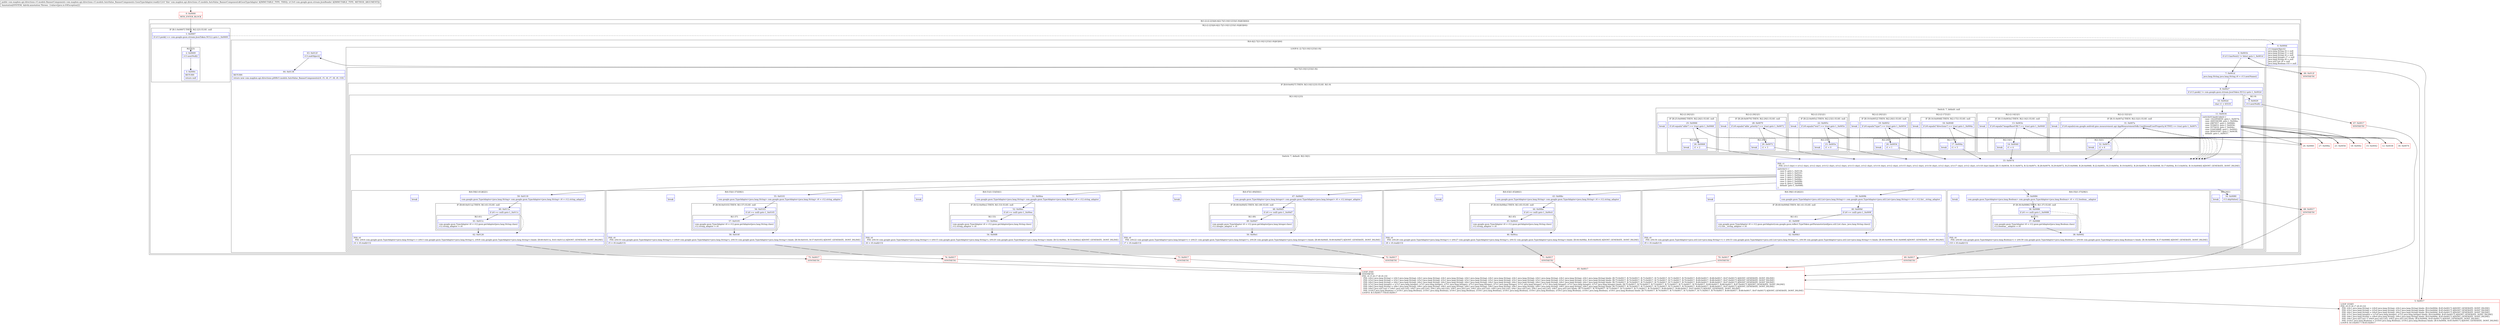 digraph "CFG forcom.mapbox.api.directions.v5.models.AutoValue_BannerComponents.GsonTypeAdapter.read(Lcom\/google\/gson\/stream\/JsonReader;)Lcom\/mapbox\/api\/directions\/v5\/models\/BannerComponents;" {
subgraph cluster_Region_2024819186 {
label = "R(1:(2:(2:2|3)|(4:4|(2:7|(3:10|11|33)(1:9))|63|64)))";
node [shape=record,color=blue];
subgraph cluster_Region_529039199 {
label = "R(2:(2:2|3)|(4:4|(2:7|(3:10|11|33)(1:9))|63|64))";
node [shape=record,color=blue];
subgraph cluster_IfRegion_1769656131 {
label = "IF [B:1:0x0007] THEN: R(2:2|3) ELSE: null";
node [shape=record,color=blue];
Node_1 [shape=record,label="{1\:\ 0x0007|if (r13.peek() == com.google.gson.stream.JsonToken.NULL) goto L_0x0009\l}"];
subgraph cluster_Region_983349786 {
label = "R(2:2|3)";
node [shape=record,color=blue];
Node_2 [shape=record,label="{2\:\ 0x0009|r13.nextNull()\l}"];
Node_3 [shape=record,label="{3\:\ 0x000c|RETURN\l|return null\l}"];
}
}
subgraph cluster_Region_1712128138 {
label = "R(4:4|(2:7|(3:10|11|33)(1:9))|63|64)";
node [shape=record,color=blue];
Node_4 [shape=record,label="{4\:\ 0x000d|r13.beginObject()\ljava.lang.String r4 = null\ljava.lang.String r5 = null\ljava.lang.String r6 = null\ljava.lang.Integer r7 = null\ljava.lang.String r8 = null\ljava.util.List r9 = null\ljava.lang.Boolean r10 = null\l}"];
subgraph cluster_LoopRegion_1075420002 {
label = "LOOP:0: (2:7|(3:10|11|33)(1:9))";
node [shape=record,color=blue];
Node_6 [shape=record,label="{6\:\ 0x001b|if (r13.hasNext() != false) goto L_0x001d\l}"];
subgraph cluster_Region_513265368 {
label = "R(2:7|(3:10|11|33)(1:9))";
node [shape=record,color=blue];
Node_7 [shape=record,label="{7\:\ 0x001d|java.lang.String java.lang.String r0 = r13.nextName()\l}"];
subgraph cluster_IfRegion_481781433 {
label = "IF [B:8:0x0027] THEN: R(3:10|11|33) ELSE: R(1:9)";
node [shape=record,color=blue];
Node_8 [shape=record,label="{8\:\ 0x0027|if (r13.peek() != com.google.gson.stream.JsonToken.NULL) goto L_0x002d\l}"];
subgraph cluster_Region_1407450932 {
label = "R(3:10|11|33)";
node [shape=record,color=blue];
Node_10 [shape=record,label="{10\:\ 0x002d|char r1 = 65535\l}"];
subgraph cluster_SwitchRegion_567574829 {
label = "Switch: 7, default: null";
node [shape=record,color=blue];
Node_11 [shape=record,label="{11\:\ 0x0034|switch(r0.hashCode()) \{\l    case \-1422950650: goto L_0x0074;\l    case \-640336398: goto L_0x006a;\l    case 2987057: goto L_0x0060;\l    case 3556653: goto L_0x0056;\l    case 3575610: goto L_0x004c;\l    case 224454868: goto L_0x0042;\l    case 265635587: goto L_0x0038;\l    default: goto L_0x0037;\l\}\l}"];
subgraph cluster_Region_596157115 {
label = "R(2:(2:32|1)|1)";
node [shape=record,color=blue];
subgraph cluster_IfRegion_2007323625 {
label = "IF [B:31:0x007a] THEN: R(2:32|1) ELSE: null";
node [shape=record,color=blue];
Node_31 [shape=record,label="{31\:\ 0x007a|if (r0.equals(com.google.android.gms.measurement.api.AppMeasurementSdk.ConditionalUserProperty.ACTIVE) == true) goto L_0x007c\l}"];
subgraph cluster_Region_707430767 {
label = "R(2:32|1)";
node [shape=record,color=blue];
Node_32 [shape=record,label="{32\:\ 0x007c|r1 = 6\l}"];
Node_InsnContainer_2082181306 [shape=record,label="{|break\l}"];
}
}
Node_InsnContainer_1884673744 [shape=record,label="{|break\l}"];
}
subgraph cluster_Region_1475405005 {
label = "R(2:(2:29|1)|1)";
node [shape=record,color=blue];
subgraph cluster_IfRegion_435027229 {
label = "IF [B:28:0x0070] THEN: R(2:29|1) ELSE: null";
node [shape=record,color=blue];
Node_28 [shape=record,label="{28\:\ 0x0070|if (r0.equals(\"abbr_priority\") == true) goto L_0x0072\l}"];
subgraph cluster_Region_1033879291 {
label = "R(2:29|1)";
node [shape=record,color=blue];
Node_29 [shape=record,label="{29\:\ 0x0072|r1 = 3\l}"];
Node_InsnContainer_831199730 [shape=record,label="{|break\l}"];
}
}
Node_InsnContainer_297124153 [shape=record,label="{|break\l}"];
}
subgraph cluster_Region_1325950601 {
label = "R(2:(2:26|1)|1)";
node [shape=record,color=blue];
subgraph cluster_IfRegion_967578102 {
label = "IF [B:25:0x0066] THEN: R(2:26|1) ELSE: null";
node [shape=record,color=blue];
Node_25 [shape=record,label="{25\:\ 0x0066|if (r0.equals(\"abbr\") == true) goto L_0x0068\l}"];
subgraph cluster_Region_668511466 {
label = "R(2:26|1)";
node [shape=record,color=blue];
Node_26 [shape=record,label="{26\:\ 0x0068|r1 = 2\l}"];
Node_InsnContainer_529409321 [shape=record,label="{|break\l}"];
}
}
Node_InsnContainer_1990458275 [shape=record,label="{|break\l}"];
}
subgraph cluster_Region_1226854471 {
label = "R(2:(2:23|1)|1)";
node [shape=record,color=blue];
subgraph cluster_IfRegion_1022636551 {
label = "IF [B:22:0x005c] THEN: R(2:23|1) ELSE: null";
node [shape=record,color=blue];
Node_22 [shape=record,label="{22\:\ 0x005c|if (r0.equals(\"text\") == true) goto L_0x005e\l}"];
subgraph cluster_Region_1804533114 {
label = "R(2:23|1)";
node [shape=record,color=blue];
Node_23 [shape=record,label="{23\:\ 0x005e|r1 = 0\l}"];
Node_InsnContainer_1167088580 [shape=record,label="{|break\l}"];
}
}
Node_InsnContainer_735680818 [shape=record,label="{|break\l}"];
}
subgraph cluster_Region_1112412425 {
label = "R(2:(2:20|1)|1)";
node [shape=record,color=blue];
subgraph cluster_IfRegion_1637028971 {
label = "IF [B:19:0x0052] THEN: R(2:20|1) ELSE: null";
node [shape=record,color=blue];
Node_19 [shape=record,label="{19\:\ 0x0052|if (r0.equals(\"type\") == true) goto L_0x0054\l}"];
subgraph cluster_Region_353464469 {
label = "R(2:20|1)";
node [shape=record,color=blue];
Node_20 [shape=record,label="{20\:\ 0x0054|r1 = 1\l}"];
Node_InsnContainer_153604975 [shape=record,label="{|break\l}"];
}
}
Node_InsnContainer_1320089588 [shape=record,label="{|break\l}"];
}
subgraph cluster_Region_702146330 {
label = "R(2:(2:17|1)|1)";
node [shape=record,color=blue];
subgraph cluster_IfRegion_400558161 {
label = "IF [B:16:0x0048] THEN: R(2:17|1) ELSE: null";
node [shape=record,color=blue];
Node_16 [shape=record,label="{16\:\ 0x0048|if (r0.equals(\"directions\") == true) goto L_0x004a\l}"];
subgraph cluster_Region_1429830826 {
label = "R(2:17|1)";
node [shape=record,color=blue];
Node_17 [shape=record,label="{17\:\ 0x004a|r1 = 5\l}"];
Node_InsnContainer_455966065 [shape=record,label="{|break\l}"];
}
}
Node_InsnContainer_740714960 [shape=record,label="{|break\l}"];
}
subgraph cluster_Region_353254135 {
label = "R(2:(2:14|1)|1)";
node [shape=record,color=blue];
subgraph cluster_IfRegion_1310361850 {
label = "IF [B:13:0x003e] THEN: R(2:14|1) ELSE: null";
node [shape=record,color=blue];
Node_13 [shape=record,label="{13\:\ 0x003e|if (r0.equals(\"imageBaseURL\") == true) goto L_0x0040\l}"];
subgraph cluster_Region_937702683 {
label = "R(2:14|1)";
node [shape=record,color=blue];
Node_14 [shape=record,label="{14\:\ 0x0040|r1 = 4\l}"];
Node_InsnContainer_1930034811 [shape=record,label="{|break\l}"];
}
}
Node_InsnContainer_62899102 [shape=record,label="{|break\l}"];
}
}
subgraph cluster_SwitchRegion_723352496 {
label = "Switch: 7, default: R(2:34|1)";
node [shape=record,color=blue];
Node_33 [shape=record,label="{33\:\ 0x007d|PHI: r1 \l  PHI: (r1v3 char) = (r1v2 char), (r1v2 char), (r1v12 char), (r1v2 char), (r1v13 char), (r1v2 char), (r1v14 char), (r1v2 char), (r1v15 char), (r1v2 char), (r1v16 char), (r1v2 char), (r1v17 char), (r1v2 char), (r1v18 char) binds: [B:11:0x0034, B:31:0x007a, B:32:0x007c, B:28:0x0070, B:29:0x0072, B:25:0x0066, B:26:0x0068, B:22:0x005c, B:23:0x005e, B:19:0x0052, B:20:0x0054, B:16:0x0048, B:17:0x004a, B:13:0x003e, B:14:0x0040] A[DONT_GENERATE, DONT_INLINE]\l|switch(r1) \{\l    case 0: goto L_0x0118;\l    case 1: goto L_0x0101;\l    case 2: goto L_0x00ea;\l    case 3: goto L_0x00d3;\l    case 4: goto L_0x00bc;\l    case 5: goto L_0x009b;\l    case 6: goto L_0x0084;\l    default: goto L_0x0080;\l\}\l}"];
subgraph cluster_Region_63596408 {
label = "R(4:59|(1:61)|62|1)";
node [shape=record,color=blue];
Node_59 [shape=record,label="{59\:\ 0x0118|com.google.gson.TypeAdapter\<java.lang.String\> com.google.gson.TypeAdapter\<java.lang.String\> r0 = r12.string_adapter\l}"];
subgraph cluster_IfRegion_726980026 {
label = "IF [B:60:0x011a] THEN: R(1:61) ELSE: null";
node [shape=record,color=blue];
Node_60 [shape=record,label="{60\:\ 0x011a|if (r0 == null) goto L_0x011c\l}"];
subgraph cluster_Region_890643358 {
label = "R(1:61)";
node [shape=record,color=blue];
Node_61 [shape=record,label="{61\:\ 0x011c|com.google.gson.TypeAdapter r0 = r12.gson.getAdapter(java.lang.String.class)\lr12.string_adapter = r0\l}"];
}
}
Node_62 [shape=record,label="{62\:\ 0x0126|PHI: r0 \l  PHI: (r0v4 com.google.gson.TypeAdapter\<java.lang.String\>) = (r0v3 com.google.gson.TypeAdapter\<java.lang.String\>), (r0v8 com.google.gson.TypeAdapter\<java.lang.String\>) binds: [B:60:0x011a, B:61:0x011c] A[DONT_GENERATE, DONT_INLINE]\l|r4 = r0.read(r13)\l}"];
Node_InsnContainer_474497744 [shape=record,label="{|break\l}"];
}
subgraph cluster_Region_1436844231 {
label = "R(4:55|(1:57)|58|1)";
node [shape=record,color=blue];
Node_55 [shape=record,label="{55\:\ 0x0101|com.google.gson.TypeAdapter\<java.lang.String\> com.google.gson.TypeAdapter\<java.lang.String\> r0 = r12.string_adapter\l}"];
subgraph cluster_IfRegion_2106478028 {
label = "IF [B:56:0x0103] THEN: R(1:57) ELSE: null";
node [shape=record,color=blue];
Node_56 [shape=record,label="{56\:\ 0x0103|if (r0 == null) goto L_0x0105\l}"];
subgraph cluster_Region_1024352550 {
label = "R(1:57)";
node [shape=record,color=blue];
Node_57 [shape=record,label="{57\:\ 0x0105|com.google.gson.TypeAdapter r0 = r12.gson.getAdapter(java.lang.String.class)\lr12.string_adapter = r0\l}"];
}
}
Node_58 [shape=record,label="{58\:\ 0x010f|PHI: r0 \l  PHI: (r0v10 com.google.gson.TypeAdapter\<java.lang.String\>) = (r0v9 com.google.gson.TypeAdapter\<java.lang.String\>), (r0v14 com.google.gson.TypeAdapter\<java.lang.String\>) binds: [B:56:0x0103, B:57:0x0105] A[DONT_GENERATE, DONT_INLINE]\l|r5 = r0.read(r13)\l}"];
Node_InsnContainer_2020936236 [shape=record,label="{|break\l}"];
}
subgraph cluster_Region_85624530 {
label = "R(4:51|(1:53)|54|1)";
node [shape=record,color=blue];
Node_51 [shape=record,label="{51\:\ 0x00ea|com.google.gson.TypeAdapter\<java.lang.String\> com.google.gson.TypeAdapter\<java.lang.String\> r0 = r12.string_adapter\l}"];
subgraph cluster_IfRegion_1962178735 {
label = "IF [B:52:0x00ec] THEN: R(1:53) ELSE: null";
node [shape=record,color=blue];
Node_52 [shape=record,label="{52\:\ 0x00ec|if (r0 == null) goto L_0x00ee\l}"];
subgraph cluster_Region_2030078768 {
label = "R(1:53)";
node [shape=record,color=blue];
Node_53 [shape=record,label="{53\:\ 0x00ee|com.google.gson.TypeAdapter r0 = r12.gson.getAdapter(java.lang.String.class)\lr12.string_adapter = r0\l}"];
}
}
Node_54 [shape=record,label="{54\:\ 0x00f8|PHI: r0 \l  PHI: (r0v16 com.google.gson.TypeAdapter\<java.lang.String\>) = (r0v15 com.google.gson.TypeAdapter\<java.lang.String\>), (r0v20 com.google.gson.TypeAdapter\<java.lang.String\>) binds: [B:52:0x00ec, B:53:0x00ee] A[DONT_GENERATE, DONT_INLINE]\l|r6 = r0.read(r13)\l}"];
Node_InsnContainer_1152637311 [shape=record,label="{|break\l}"];
}
subgraph cluster_Region_186507179 {
label = "R(4:47|(1:49)|50|1)";
node [shape=record,color=blue];
Node_47 [shape=record,label="{47\:\ 0x00d3|com.google.gson.TypeAdapter\<java.lang.Integer\> com.google.gson.TypeAdapter\<java.lang.Integer\> r0 = r12.integer_adapter\l}"];
subgraph cluster_IfRegion_894630624 {
label = "IF [B:48:0x00d5] THEN: R(1:49) ELSE: null";
node [shape=record,color=blue];
Node_48 [shape=record,label="{48\:\ 0x00d5|if (r0 == null) goto L_0x00d7\l}"];
subgraph cluster_Region_977084486 {
label = "R(1:49)";
node [shape=record,color=blue];
Node_49 [shape=record,label="{49\:\ 0x00d7|com.google.gson.TypeAdapter r0 = r12.gson.getAdapter(java.lang.Integer.class)\lr12.integer_adapter = r0\l}"];
}
}
Node_50 [shape=record,label="{50\:\ 0x00e1|PHI: r0 \l  PHI: (r0v22 com.google.gson.TypeAdapter\<java.lang.Integer\>) = (r0v21 com.google.gson.TypeAdapter\<java.lang.Integer\>), (r0v26 com.google.gson.TypeAdapter\<java.lang.Integer\>) binds: [B:48:0x00d5, B:49:0x00d7] A[DONT_GENERATE, DONT_INLINE]\l|r7 = r0.read(r13)\l}"];
Node_InsnContainer_971850052 [shape=record,label="{|break\l}"];
}
subgraph cluster_Region_1530693655 {
label = "R(4:43|(1:45)|46|1)";
node [shape=record,color=blue];
Node_43 [shape=record,label="{43\:\ 0x00bc|com.google.gson.TypeAdapter\<java.lang.String\> com.google.gson.TypeAdapter\<java.lang.String\> r0 = r12.string_adapter\l}"];
subgraph cluster_IfRegion_529569488 {
label = "IF [B:44:0x00be] THEN: R(1:45) ELSE: null";
node [shape=record,color=blue];
Node_44 [shape=record,label="{44\:\ 0x00be|if (r0 == null) goto L_0x00c0\l}"];
subgraph cluster_Region_1215737457 {
label = "R(1:45)";
node [shape=record,color=blue];
Node_45 [shape=record,label="{45\:\ 0x00c0|com.google.gson.TypeAdapter r0 = r12.gson.getAdapter(java.lang.String.class)\lr12.string_adapter = r0\l}"];
}
}
Node_46 [shape=record,label="{46\:\ 0x00ca|PHI: r0 \l  PHI: (r0v28 com.google.gson.TypeAdapter\<java.lang.String\>) = (r0v27 com.google.gson.TypeAdapter\<java.lang.String\>), (r0v32 com.google.gson.TypeAdapter\<java.lang.String\>) binds: [B:44:0x00be, B:45:0x00c0] A[DONT_GENERATE, DONT_INLINE]\l|r8 = r0.read(r13)\l}"];
Node_InsnContainer_1735248491 [shape=record,label="{|break\l}"];
}
subgraph cluster_Region_711952655 {
label = "R(4:39|(1:41)|42|1)";
node [shape=record,color=blue];
Node_39 [shape=record,label="{39\:\ 0x009b|com.google.gson.TypeAdapter\<java.util.List\<java.lang.String\>\> com.google.gson.TypeAdapter\<java.util.List\<java.lang.String\>\> r0 = r12.list__string_adapter\l}"];
subgraph cluster_IfRegion_1859898609 {
label = "IF [B:40:0x009d] THEN: R(1:41) ELSE: null";
node [shape=record,color=blue];
Node_40 [shape=record,label="{40\:\ 0x009d|if (r0 == null) goto L_0x009f\l}"];
subgraph cluster_Region_1291627124 {
label = "R(1:41)";
node [shape=record,color=blue];
Node_41 [shape=record,label="{41\:\ 0x009f|com.google.gson.TypeAdapter r0 = r12.gson.getAdapter(com.google.gson.reflect.TypeToken.getParameterized(java.util.List.class, java.lang.String.class))\lr12.list__string_adapter = r0\l}"];
}
}
Node_42 [shape=record,label="{42\:\ 0x00b3|PHI: r0 \l  PHI: (r0v34 com.google.gson.TypeAdapter\<java.util.List\<java.lang.String\>\>) = (r0v33 com.google.gson.TypeAdapter\<java.util.List\<java.lang.String\>\>), (r0v38 com.google.gson.TypeAdapter\<java.util.List\<java.lang.String\>\>) binds: [B:40:0x009d, B:41:0x009f] A[DONT_GENERATE, DONT_INLINE]\l|r9 = r0.read(r13)\l}"];
Node_InsnContainer_932808896 [shape=record,label="{|break\l}"];
}
subgraph cluster_Region_2073212550 {
label = "R(4:35|(1:37)|38|1)";
node [shape=record,color=blue];
Node_35 [shape=record,label="{35\:\ 0x0084|com.google.gson.TypeAdapter\<java.lang.Boolean\> com.google.gson.TypeAdapter\<java.lang.Boolean\> r0 = r12.boolean__adapter\l}"];
subgraph cluster_IfRegion_136233183 {
label = "IF [B:36:0x0086] THEN: R(1:37) ELSE: null";
node [shape=record,color=blue];
Node_36 [shape=record,label="{36\:\ 0x0086|if (r0 == null) goto L_0x0088\l}"];
subgraph cluster_Region_321118845 {
label = "R(1:37)";
node [shape=record,color=blue];
Node_37 [shape=record,label="{37\:\ 0x0088|com.google.gson.TypeAdapter r0 = r12.gson.getAdapter(java.lang.Boolean.class)\lr12.boolean__adapter = r0\l}"];
}
}
Node_38 [shape=record,label="{38\:\ 0x0092|PHI: r0 \l  PHI: (r0v40 com.google.gson.TypeAdapter\<java.lang.Boolean\>) = (r0v39 com.google.gson.TypeAdapter\<java.lang.Boolean\>), (r0v44 com.google.gson.TypeAdapter\<java.lang.Boolean\>) binds: [B:36:0x0086, B:37:0x0088] A[DONT_GENERATE, DONT_INLINE]\l|r10 = r0.read(r13)\l}"];
Node_InsnContainer_1832634221 [shape=record,label="{|break\l}"];
}
subgraph cluster_Region_1041190127 {
label = "R(2:34|1)";
node [shape=record,color=blue];
Node_34 [shape=record,label="{34\:\ 0x0080|r13.skipValue()\l}"];
Node_InsnContainer_926480343 [shape=record,label="{|break\l}"];
}
}
}
subgraph cluster_Region_1285338744 {
label = "R(1:9)";
node [shape=record,color=blue];
Node_9 [shape=record,label="{9\:\ 0x0029|r13.nextNull()\l}"];
}
}
}
}
Node_63 [shape=record,label="{63\:\ 0x012f|r13.endObject()\l}"];
Node_64 [shape=record,label="{64\:\ 0x0138|RETURN\l|return new com.mapbox.api.directions.p008v5.models.AutoValue_BannerComponents(r4, r5, r6, r7, r8, r9, r10)\l}"];
}
}
}
Node_0 [shape=record,color=red,label="{0\:\ 0x0000|MTH_ENTER_BLOCK\l}"];
Node_5 [shape=record,color=red,label="{5\:\ 0x0017|LOOP_START\lPHI: r4 r5 r6 r7 r8 r9 r10 \l  PHI: (r4v1 java.lang.String) = (r4v0 java.lang.String), (r4v2 java.lang.String) binds: [B:4:0x000d, B:65:0x0017] A[DONT_GENERATE, DONT_INLINE]\l  PHI: (r5v1 java.lang.String) = (r5v0 java.lang.String), (r5v2 java.lang.String) binds: [B:4:0x000d, B:65:0x0017] A[DONT_GENERATE, DONT_INLINE]\l  PHI: (r6v1 java.lang.String) = (r6v0 java.lang.String), (r6v2 java.lang.String) binds: [B:4:0x000d, B:65:0x0017] A[DONT_GENERATE, DONT_INLINE]\l  PHI: (r7v1 java.lang.Integer) = (r7v0 java.lang.Integer), (r7v2 java.lang.Integer) binds: [B:4:0x000d, B:65:0x0017] A[DONT_GENERATE, DONT_INLINE]\l  PHI: (r8v1 java.lang.String) = (r8v0 java.lang.String), (r8v2 java.lang.String) binds: [B:4:0x000d, B:65:0x0017] A[DONT_GENERATE, DONT_INLINE]\l  PHI: (r9v1 java.util.List) = (r9v0 java.util.List), (r9v2 java.util.List) binds: [B:4:0x000d, B:65:0x0017] A[DONT_GENERATE, DONT_INLINE]\l  PHI: (r10v1 java.lang.Boolean) = (r10v0 java.lang.Boolean), (r10v2 java.lang.Boolean) binds: [B:4:0x000d, B:65:0x0017] A[DONT_GENERATE, DONT_INLINE]\lLOOP:0: B:5:0x0017\-\>B:65:0x0017\l}"];
Node_12 [shape=record,color=red,label="{12\:\ 0x0038}"];
Node_15 [shape=record,color=red,label="{15\:\ 0x0042}"];
Node_18 [shape=record,color=red,label="{18\:\ 0x004c}"];
Node_21 [shape=record,color=red,label="{21\:\ 0x0056}"];
Node_24 [shape=record,color=red,label="{24\:\ 0x0060}"];
Node_27 [shape=record,color=red,label="{27\:\ 0x006a}"];
Node_30 [shape=record,color=red,label="{30\:\ 0x0074}"];
Node_65 [shape=record,color=red,label="{65\:\ 0x0017|LOOP_END\lSYNTHETIC\lPHI: r4 r5 r6 r7 r8 r9 r10 \l  PHI: (r4v2 java.lang.String) = (r4v3 java.lang.String), (r4v1 java.lang.String), (r4v1 java.lang.String), (r4v1 java.lang.String), (r4v1 java.lang.String), (r4v1 java.lang.String), (r4v1 java.lang.String), (r4v1 java.lang.String), (r4v1 java.lang.String) binds: [B:75:0x0017, B:74:0x0017, B:73:0x0017, B:72:0x0017, B:71:0x0017, B:70:0x0017, B:69:0x0017, B:68:0x0017, B:67:0x0017] A[DONT_GENERATE, DONT_INLINE]\l  PHI: (r5v2 java.lang.String) = (r5v1 java.lang.String), (r5v3 java.lang.String), (r5v1 java.lang.String), (r5v1 java.lang.String), (r5v1 java.lang.String), (r5v1 java.lang.String), (r5v1 java.lang.String), (r5v1 java.lang.String), (r5v1 java.lang.String) binds: [B:75:0x0017, B:74:0x0017, B:73:0x0017, B:72:0x0017, B:71:0x0017, B:70:0x0017, B:69:0x0017, B:68:0x0017, B:67:0x0017] A[DONT_GENERATE, DONT_INLINE]\l  PHI: (r6v2 java.lang.String) = (r6v1 java.lang.String), (r6v1 java.lang.String), (r6v3 java.lang.String), (r6v1 java.lang.String), (r6v1 java.lang.String), (r6v1 java.lang.String), (r6v1 java.lang.String), (r6v1 java.lang.String), (r6v1 java.lang.String) binds: [B:75:0x0017, B:74:0x0017, B:73:0x0017, B:72:0x0017, B:71:0x0017, B:70:0x0017, B:69:0x0017, B:68:0x0017, B:67:0x0017] A[DONT_GENERATE, DONT_INLINE]\l  PHI: (r7v2 java.lang.Integer) = (r7v1 java.lang.Integer), (r7v1 java.lang.Integer), (r7v1 java.lang.Integer), (r7v3 java.lang.Integer), (r7v1 java.lang.Integer), (r7v1 java.lang.Integer), (r7v1 java.lang.Integer), (r7v1 java.lang.Integer), (r7v1 java.lang.Integer) binds: [B:75:0x0017, B:74:0x0017, B:73:0x0017, B:72:0x0017, B:71:0x0017, B:70:0x0017, B:69:0x0017, B:68:0x0017, B:67:0x0017] A[DONT_GENERATE, DONT_INLINE]\l  PHI: (r8v2 java.lang.String) = (r8v1 java.lang.String), (r8v1 java.lang.String), (r8v1 java.lang.String), (r8v1 java.lang.String), (r8v3 java.lang.String), (r8v1 java.lang.String), (r8v1 java.lang.String), (r8v1 java.lang.String), (r8v1 java.lang.String) binds: [B:75:0x0017, B:74:0x0017, B:73:0x0017, B:72:0x0017, B:71:0x0017, B:70:0x0017, B:69:0x0017, B:68:0x0017, B:67:0x0017] A[DONT_GENERATE, DONT_INLINE]\l  PHI: (r9v2 java.util.List) = (r9v1 java.util.List), (r9v1 java.util.List), (r9v1 java.util.List), (r9v1 java.util.List), (r9v1 java.util.List), (r9v3 java.util.List), (r9v1 java.util.List), (r9v1 java.util.List), (r9v1 java.util.List) binds: [B:75:0x0017, B:74:0x0017, B:73:0x0017, B:72:0x0017, B:71:0x0017, B:70:0x0017, B:69:0x0017, B:68:0x0017, B:67:0x0017] A[DONT_GENERATE, DONT_INLINE]\l  PHI: (r10v2 java.lang.Boolean) = (r10v1 java.lang.Boolean), (r10v1 java.lang.Boolean), (r10v1 java.lang.Boolean), (r10v1 java.lang.Boolean), (r10v1 java.lang.Boolean), (r10v1 java.lang.Boolean), (r10v3 java.lang.Boolean), (r10v1 java.lang.Boolean), (r10v1 java.lang.Boolean) binds: [B:75:0x0017, B:74:0x0017, B:73:0x0017, B:72:0x0017, B:71:0x0017, B:70:0x0017, B:69:0x0017, B:68:0x0017, B:67:0x0017] A[DONT_GENERATE, DONT_INLINE]\lLOOP:0: B:5:0x0017\-\>B:65:0x0017\l}"];
Node_66 [shape=record,color=red,label="{66\:\ 0x012f|SYNTHETIC\l}"];
Node_67 [shape=record,color=red,label="{67\:\ 0x0017|SYNTHETIC\l}"];
Node_68 [shape=record,color=red,label="{68\:\ 0x0017|SYNTHETIC\l}"];
Node_69 [shape=record,color=red,label="{69\:\ 0x0017|SYNTHETIC\l}"];
Node_70 [shape=record,color=red,label="{70\:\ 0x0017|SYNTHETIC\l}"];
Node_71 [shape=record,color=red,label="{71\:\ 0x0017|SYNTHETIC\l}"];
Node_72 [shape=record,color=red,label="{72\:\ 0x0017|SYNTHETIC\l}"];
Node_73 [shape=record,color=red,label="{73\:\ 0x0017|SYNTHETIC\l}"];
Node_74 [shape=record,color=red,label="{74\:\ 0x0017|SYNTHETIC\l}"];
Node_75 [shape=record,color=red,label="{75\:\ 0x0017|SYNTHETIC\l}"];
MethodNode[shape=record,label="{public com.mapbox.api.directions.v5.models.BannerComponents com.mapbox.api.directions.v5.models.AutoValue_BannerComponents.GsonTypeAdapter.read((r12v0 'this' com.mapbox.api.directions.v5.models.AutoValue_BannerComponents$GsonTypeAdapter A[IMMUTABLE_TYPE, THIS]), (r13v0 com.google.gson.stream.JsonReader A[IMMUTABLE_TYPE, METHOD_ARGUMENT]))  | Annotation[SYSTEM, dalvik.annotation.Throws, \{value=[java.io.IOException]\}]\l}"];
MethodNode -> Node_0;
Node_1 -> Node_2;
Node_1 -> Node_4[style=dashed];
Node_2 -> Node_3;
Node_4 -> Node_5;
Node_6 -> Node_7;
Node_6 -> Node_66[style=dashed];
Node_7 -> Node_8;
Node_8 -> Node_9[style=dashed];
Node_8 -> Node_10;
Node_10 -> Node_11;
Node_11 -> Node_12;
Node_11 -> Node_15;
Node_11 -> Node_18;
Node_11 -> Node_21;
Node_11 -> Node_24;
Node_11 -> Node_27;
Node_11 -> Node_30;
Node_11 -> Node_33;
Node_31 -> Node_32;
Node_31 -> Node_33[style=dashed];
Node_32 -> Node_33;
Node_28 -> Node_29;
Node_28 -> Node_33[style=dashed];
Node_29 -> Node_33;
Node_25 -> Node_26;
Node_25 -> Node_33[style=dashed];
Node_26 -> Node_33;
Node_22 -> Node_23;
Node_22 -> Node_33[style=dashed];
Node_23 -> Node_33;
Node_19 -> Node_20;
Node_19 -> Node_33[style=dashed];
Node_20 -> Node_33;
Node_16 -> Node_17;
Node_16 -> Node_33[style=dashed];
Node_17 -> Node_33;
Node_13 -> Node_14;
Node_13 -> Node_33[style=dashed];
Node_14 -> Node_33;
Node_33 -> Node_34;
Node_33 -> Node_35;
Node_33 -> Node_39;
Node_33 -> Node_43;
Node_33 -> Node_47;
Node_33 -> Node_51;
Node_33 -> Node_55;
Node_33 -> Node_59;
Node_59 -> Node_60;
Node_60 -> Node_61;
Node_60 -> Node_62[style=dashed];
Node_61 -> Node_62;
Node_62 -> Node_75;
Node_55 -> Node_56;
Node_56 -> Node_57;
Node_56 -> Node_58[style=dashed];
Node_57 -> Node_58;
Node_58 -> Node_74;
Node_51 -> Node_52;
Node_52 -> Node_53;
Node_52 -> Node_54[style=dashed];
Node_53 -> Node_54;
Node_54 -> Node_73;
Node_47 -> Node_48;
Node_48 -> Node_49;
Node_48 -> Node_50[style=dashed];
Node_49 -> Node_50;
Node_50 -> Node_72;
Node_43 -> Node_44;
Node_44 -> Node_45;
Node_44 -> Node_46[style=dashed];
Node_45 -> Node_46;
Node_46 -> Node_71;
Node_39 -> Node_40;
Node_40 -> Node_41;
Node_40 -> Node_42[style=dashed];
Node_41 -> Node_42;
Node_42 -> Node_70;
Node_35 -> Node_36;
Node_36 -> Node_37;
Node_36 -> Node_38[style=dashed];
Node_37 -> Node_38;
Node_38 -> Node_69;
Node_34 -> Node_68;
Node_9 -> Node_67;
Node_63 -> Node_64;
Node_0 -> Node_1;
Node_5 -> Node_6;
Node_12 -> Node_13;
Node_15 -> Node_16;
Node_18 -> Node_19;
Node_21 -> Node_22;
Node_24 -> Node_25;
Node_27 -> Node_28;
Node_30 -> Node_31;
Node_65 -> Node_5;
Node_66 -> Node_63;
Node_67 -> Node_65;
Node_68 -> Node_65;
Node_69 -> Node_65;
Node_70 -> Node_65;
Node_71 -> Node_65;
Node_72 -> Node_65;
Node_73 -> Node_65;
Node_74 -> Node_65;
Node_75 -> Node_65;
}

